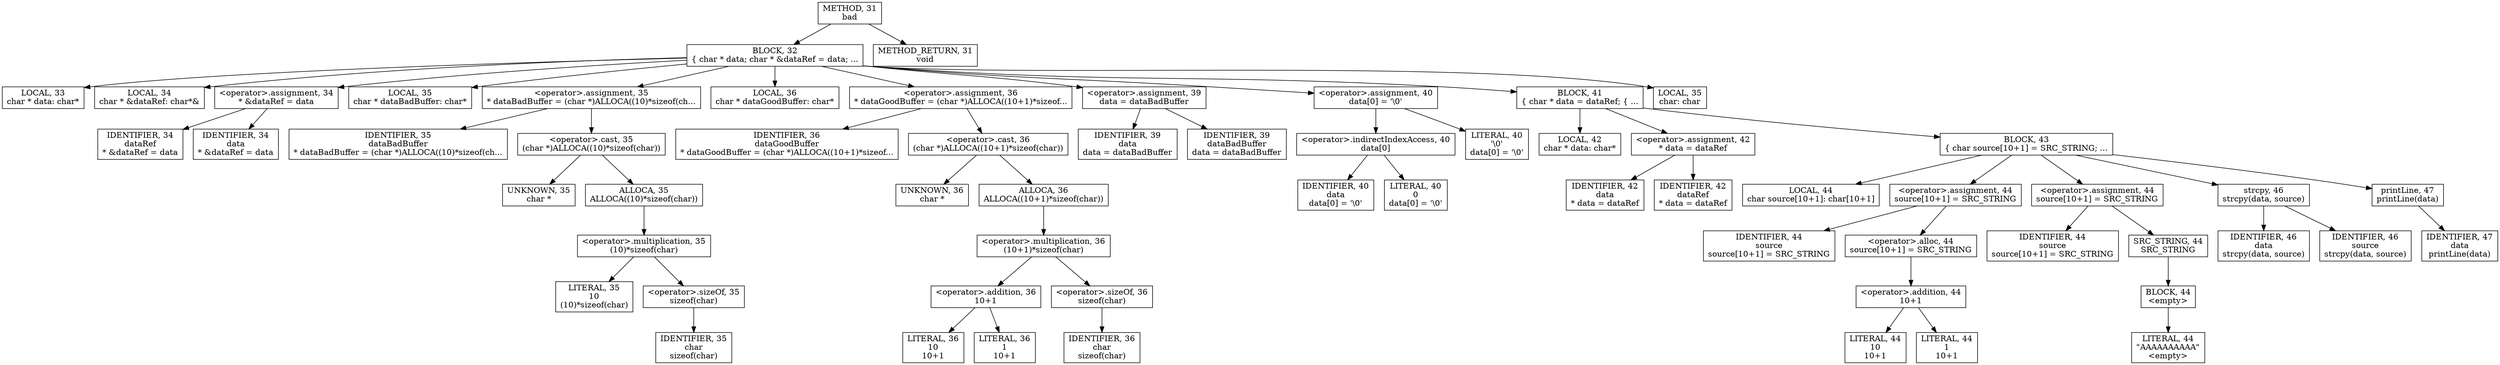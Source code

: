 digraph "bad" {  
node [shape="rect"];  
"111669149696" [label = <METHOD, 31<BR/>bad> ]
"25769803776" [label = <BLOCK, 32<BR/>{ char * data; char * &amp;dataRef = data; ...> ]
"94489280512" [label = <LOCAL, 33<BR/>char * data: char*> ]
"94489280513" [label = <LOCAL, 34<BR/>char * &amp;dataRef: char*&amp;> ]
"30064771072" [label = <&lt;operator&gt;.assignment, 34<BR/>* &amp;dataRef = data> ]
"68719476736" [label = <IDENTIFIER, 34<BR/>dataRef<BR/>* &amp;dataRef = data> ]
"68719476737" [label = <IDENTIFIER, 34<BR/>data<BR/>* &amp;dataRef = data> ]
"94489280514" [label = <LOCAL, 35<BR/>char * dataBadBuffer: char*> ]
"30064771073" [label = <&lt;operator&gt;.assignment, 35<BR/>* dataBadBuffer = (char *)ALLOCA((10)*sizeof(ch...> ]
"68719476738" [label = <IDENTIFIER, 35<BR/>dataBadBuffer<BR/>* dataBadBuffer = (char *)ALLOCA((10)*sizeof(ch...> ]
"30064771074" [label = <&lt;operator&gt;.cast, 35<BR/>(char *)ALLOCA((10)*sizeof(char))> ]
"184683593728" [label = <UNKNOWN, 35<BR/>char *> ]
"30064771075" [label = <ALLOCA, 35<BR/>ALLOCA((10)*sizeof(char))> ]
"30064771076" [label = <&lt;operator&gt;.multiplication, 35<BR/>(10)*sizeof(char)> ]
"90194313216" [label = <LITERAL, 35<BR/>10<BR/>(10)*sizeof(char)> ]
"30064771077" [label = <&lt;operator&gt;.sizeOf, 35<BR/>sizeof(char)> ]
"68719476739" [label = <IDENTIFIER, 35<BR/>char<BR/>sizeof(char)> ]
"94489280515" [label = <LOCAL, 36<BR/>char * dataGoodBuffer: char*> ]
"30064771078" [label = <&lt;operator&gt;.assignment, 36<BR/>* dataGoodBuffer = (char *)ALLOCA((10+1)*sizeof...> ]
"68719476740" [label = <IDENTIFIER, 36<BR/>dataGoodBuffer<BR/>* dataGoodBuffer = (char *)ALLOCA((10+1)*sizeof...> ]
"30064771079" [label = <&lt;operator&gt;.cast, 36<BR/>(char *)ALLOCA((10+1)*sizeof(char))> ]
"184683593729" [label = <UNKNOWN, 36<BR/>char *> ]
"30064771080" [label = <ALLOCA, 36<BR/>ALLOCA((10+1)*sizeof(char))> ]
"30064771081" [label = <&lt;operator&gt;.multiplication, 36<BR/>(10+1)*sizeof(char)> ]
"30064771082" [label = <&lt;operator&gt;.addition, 36<BR/>10+1> ]
"90194313217" [label = <LITERAL, 36<BR/>10<BR/>10+1> ]
"90194313218" [label = <LITERAL, 36<BR/>1<BR/>10+1> ]
"30064771083" [label = <&lt;operator&gt;.sizeOf, 36<BR/>sizeof(char)> ]
"68719476741" [label = <IDENTIFIER, 36<BR/>char<BR/>sizeof(char)> ]
"30064771084" [label = <&lt;operator&gt;.assignment, 39<BR/>data = dataBadBuffer> ]
"68719476742" [label = <IDENTIFIER, 39<BR/>data<BR/>data = dataBadBuffer> ]
"68719476743" [label = <IDENTIFIER, 39<BR/>dataBadBuffer<BR/>data = dataBadBuffer> ]
"30064771085" [label = <&lt;operator&gt;.assignment, 40<BR/>data[0] = '\0'> ]
"30064771086" [label = <&lt;operator&gt;.indirectIndexAccess, 40<BR/>data[0]> ]
"68719476744" [label = <IDENTIFIER, 40<BR/>data<BR/>data[0] = '\0'> ]
"90194313219" [label = <LITERAL, 40<BR/>0<BR/>data[0] = '\0'> ]
"90194313220" [label = <LITERAL, 40<BR/>'\0'<BR/>data[0] = '\0'> ]
"25769803777" [label = <BLOCK, 41<BR/>{ char * data = dataRef; { ...> ]
"94489280516" [label = <LOCAL, 42<BR/>char * data: char*> ]
"30064771087" [label = <&lt;operator&gt;.assignment, 42<BR/>* data = dataRef> ]
"68719476745" [label = <IDENTIFIER, 42<BR/>data<BR/>* data = dataRef> ]
"68719476746" [label = <IDENTIFIER, 42<BR/>dataRef<BR/>* data = dataRef> ]
"25769803778" [label = <BLOCK, 43<BR/>{ char source[10+1] = SRC_STRING; ...> ]
"94489280517" [label = <LOCAL, 44<BR/>char source[10+1]: char[10+1]> ]
"30064771088" [label = <&lt;operator&gt;.assignment, 44<BR/>source[10+1] = SRC_STRING> ]
"68719476747" [label = <IDENTIFIER, 44<BR/>source<BR/>source[10+1] = SRC_STRING> ]
"30064771089" [label = <&lt;operator&gt;.alloc, 44<BR/>source[10+1] = SRC_STRING> ]
"30064771090" [label = <&lt;operator&gt;.addition, 44<BR/>10+1> ]
"90194313221" [label = <LITERAL, 44<BR/>10<BR/>10+1> ]
"90194313222" [label = <LITERAL, 44<BR/>1<BR/>10+1> ]
"30064771091" [label = <&lt;operator&gt;.assignment, 44<BR/>source[10+1] = SRC_STRING> ]
"68719476748" [label = <IDENTIFIER, 44<BR/>source<BR/>source[10+1] = SRC_STRING> ]
"30064771092" [label = <SRC_STRING, 44<BR/>SRC_STRING> ]
"25769803779" [label = <BLOCK, 44<BR/>&lt;empty&gt;> ]
"90194313223" [label = <LITERAL, 44<BR/>&quot;AAAAAAAAAA&quot;<BR/>&lt;empty&gt;> ]
"30064771093" [label = <strcpy, 46<BR/>strcpy(data, source)> ]
"68719476749" [label = <IDENTIFIER, 46<BR/>data<BR/>strcpy(data, source)> ]
"68719476750" [label = <IDENTIFIER, 46<BR/>source<BR/>strcpy(data, source)> ]
"30064771094" [label = <printLine, 47<BR/>printLine(data)> ]
"68719476751" [label = <IDENTIFIER, 47<BR/>data<BR/>printLine(data)> ]
"94489280525" [label = <LOCAL, 35<BR/>char: char> ]
"128849018880" [label = <METHOD_RETURN, 31<BR/>void> ]
  "111669149696" -> "25769803776" 
  "111669149696" -> "128849018880" 
  "25769803776" -> "94489280525" 
  "25769803776" -> "94489280512" 
  "25769803776" -> "94489280513" 
  "25769803776" -> "30064771072" 
  "25769803776" -> "94489280514" 
  "25769803776" -> "30064771073" 
  "25769803776" -> "94489280515" 
  "25769803776" -> "30064771078" 
  "25769803776" -> "30064771084" 
  "25769803776" -> "30064771085" 
  "25769803776" -> "25769803777" 
  "30064771072" -> "68719476736" 
  "30064771072" -> "68719476737" 
  "30064771073" -> "68719476738" 
  "30064771073" -> "30064771074" 
  "30064771074" -> "184683593728" 
  "30064771074" -> "30064771075" 
  "30064771075" -> "30064771076" 
  "30064771076" -> "90194313216" 
  "30064771076" -> "30064771077" 
  "30064771077" -> "68719476739" 
  "30064771078" -> "68719476740" 
  "30064771078" -> "30064771079" 
  "30064771079" -> "184683593729" 
  "30064771079" -> "30064771080" 
  "30064771080" -> "30064771081" 
  "30064771081" -> "30064771082" 
  "30064771081" -> "30064771083" 
  "30064771082" -> "90194313217" 
  "30064771082" -> "90194313218" 
  "30064771083" -> "68719476741" 
  "30064771084" -> "68719476742" 
  "30064771084" -> "68719476743" 
  "30064771085" -> "30064771086" 
  "30064771085" -> "90194313220" 
  "30064771086" -> "68719476744" 
  "30064771086" -> "90194313219" 
  "25769803777" -> "94489280516" 
  "25769803777" -> "30064771087" 
  "25769803777" -> "25769803778" 
  "30064771087" -> "68719476745" 
  "30064771087" -> "68719476746" 
  "25769803778" -> "94489280517" 
  "25769803778" -> "30064771088" 
  "25769803778" -> "30064771091" 
  "25769803778" -> "30064771093" 
  "25769803778" -> "30064771094" 
  "30064771088" -> "68719476747" 
  "30064771088" -> "30064771089" 
  "30064771089" -> "30064771090" 
  "30064771090" -> "90194313221" 
  "30064771090" -> "90194313222" 
  "30064771091" -> "68719476748" 
  "30064771091" -> "30064771092" 
  "30064771092" -> "25769803779" 
  "25769803779" -> "90194313223" 
  "30064771093" -> "68719476749" 
  "30064771093" -> "68719476750" 
  "30064771094" -> "68719476751" 
}
